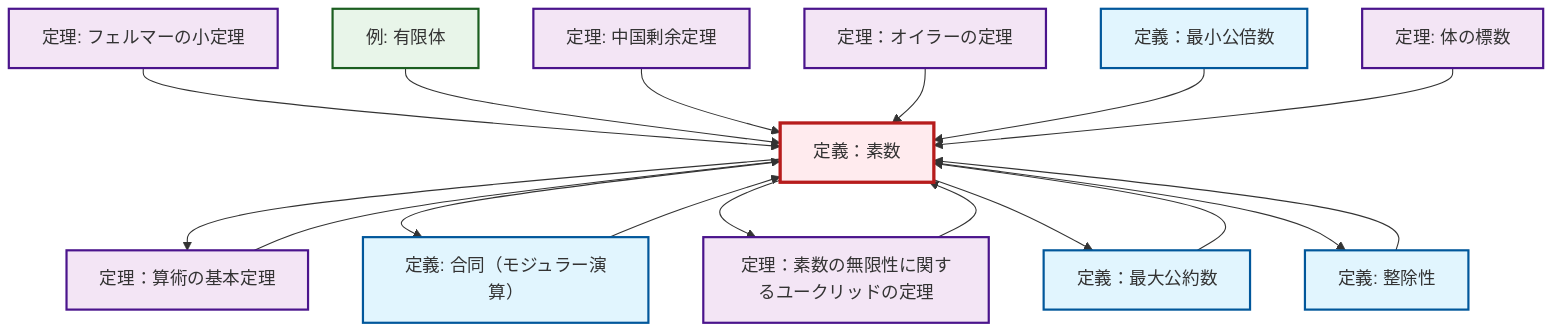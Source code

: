 graph TD
    classDef definition fill:#e1f5fe,stroke:#01579b,stroke-width:2px
    classDef theorem fill:#f3e5f5,stroke:#4a148c,stroke-width:2px
    classDef axiom fill:#fff3e0,stroke:#e65100,stroke-width:2px
    classDef example fill:#e8f5e9,stroke:#1b5e20,stroke-width:2px
    classDef current fill:#ffebee,stroke:#b71c1c,stroke-width:3px
    def-prime["定義：素数"]:::definition
    thm-field-characteristic["定理: 体の標数"]:::theorem
    thm-euclid-infinitude-primes["定理：素数の無限性に関するユークリッドの定理"]:::theorem
    thm-chinese-remainder["定理: 中国剰余定理"]:::theorem
    ex-finite-field["例: 有限体"]:::example
    def-lcm["定義：最小公倍数"]:::definition
    def-congruence["定義: 合同（モジュラー演算）"]:::definition
    thm-euler["定理：オイラーの定理"]:::theorem
    def-divisibility["定義: 整除性"]:::definition
    thm-fermat-little["定理: フェルマーの小定理"]:::theorem
    thm-fundamental-arithmetic["定理：算術の基本定理"]:::theorem
    def-gcd["定義：最大公約数"]:::definition
    thm-fermat-little --> def-prime
    thm-fundamental-arithmetic --> def-prime
    def-gcd --> def-prime
    ex-finite-field --> def-prime
    def-divisibility --> def-prime
    def-prime --> thm-fundamental-arithmetic
    def-prime --> def-congruence
    thm-chinese-remainder --> def-prime
    thm-euler --> def-prime
    def-prime --> thm-euclid-infinitude-primes
    def-lcm --> def-prime
    thm-euclid-infinitude-primes --> def-prime
    def-congruence --> def-prime
    thm-field-characteristic --> def-prime
    def-prime --> def-gcd
    def-prime --> def-divisibility
    class def-prime current